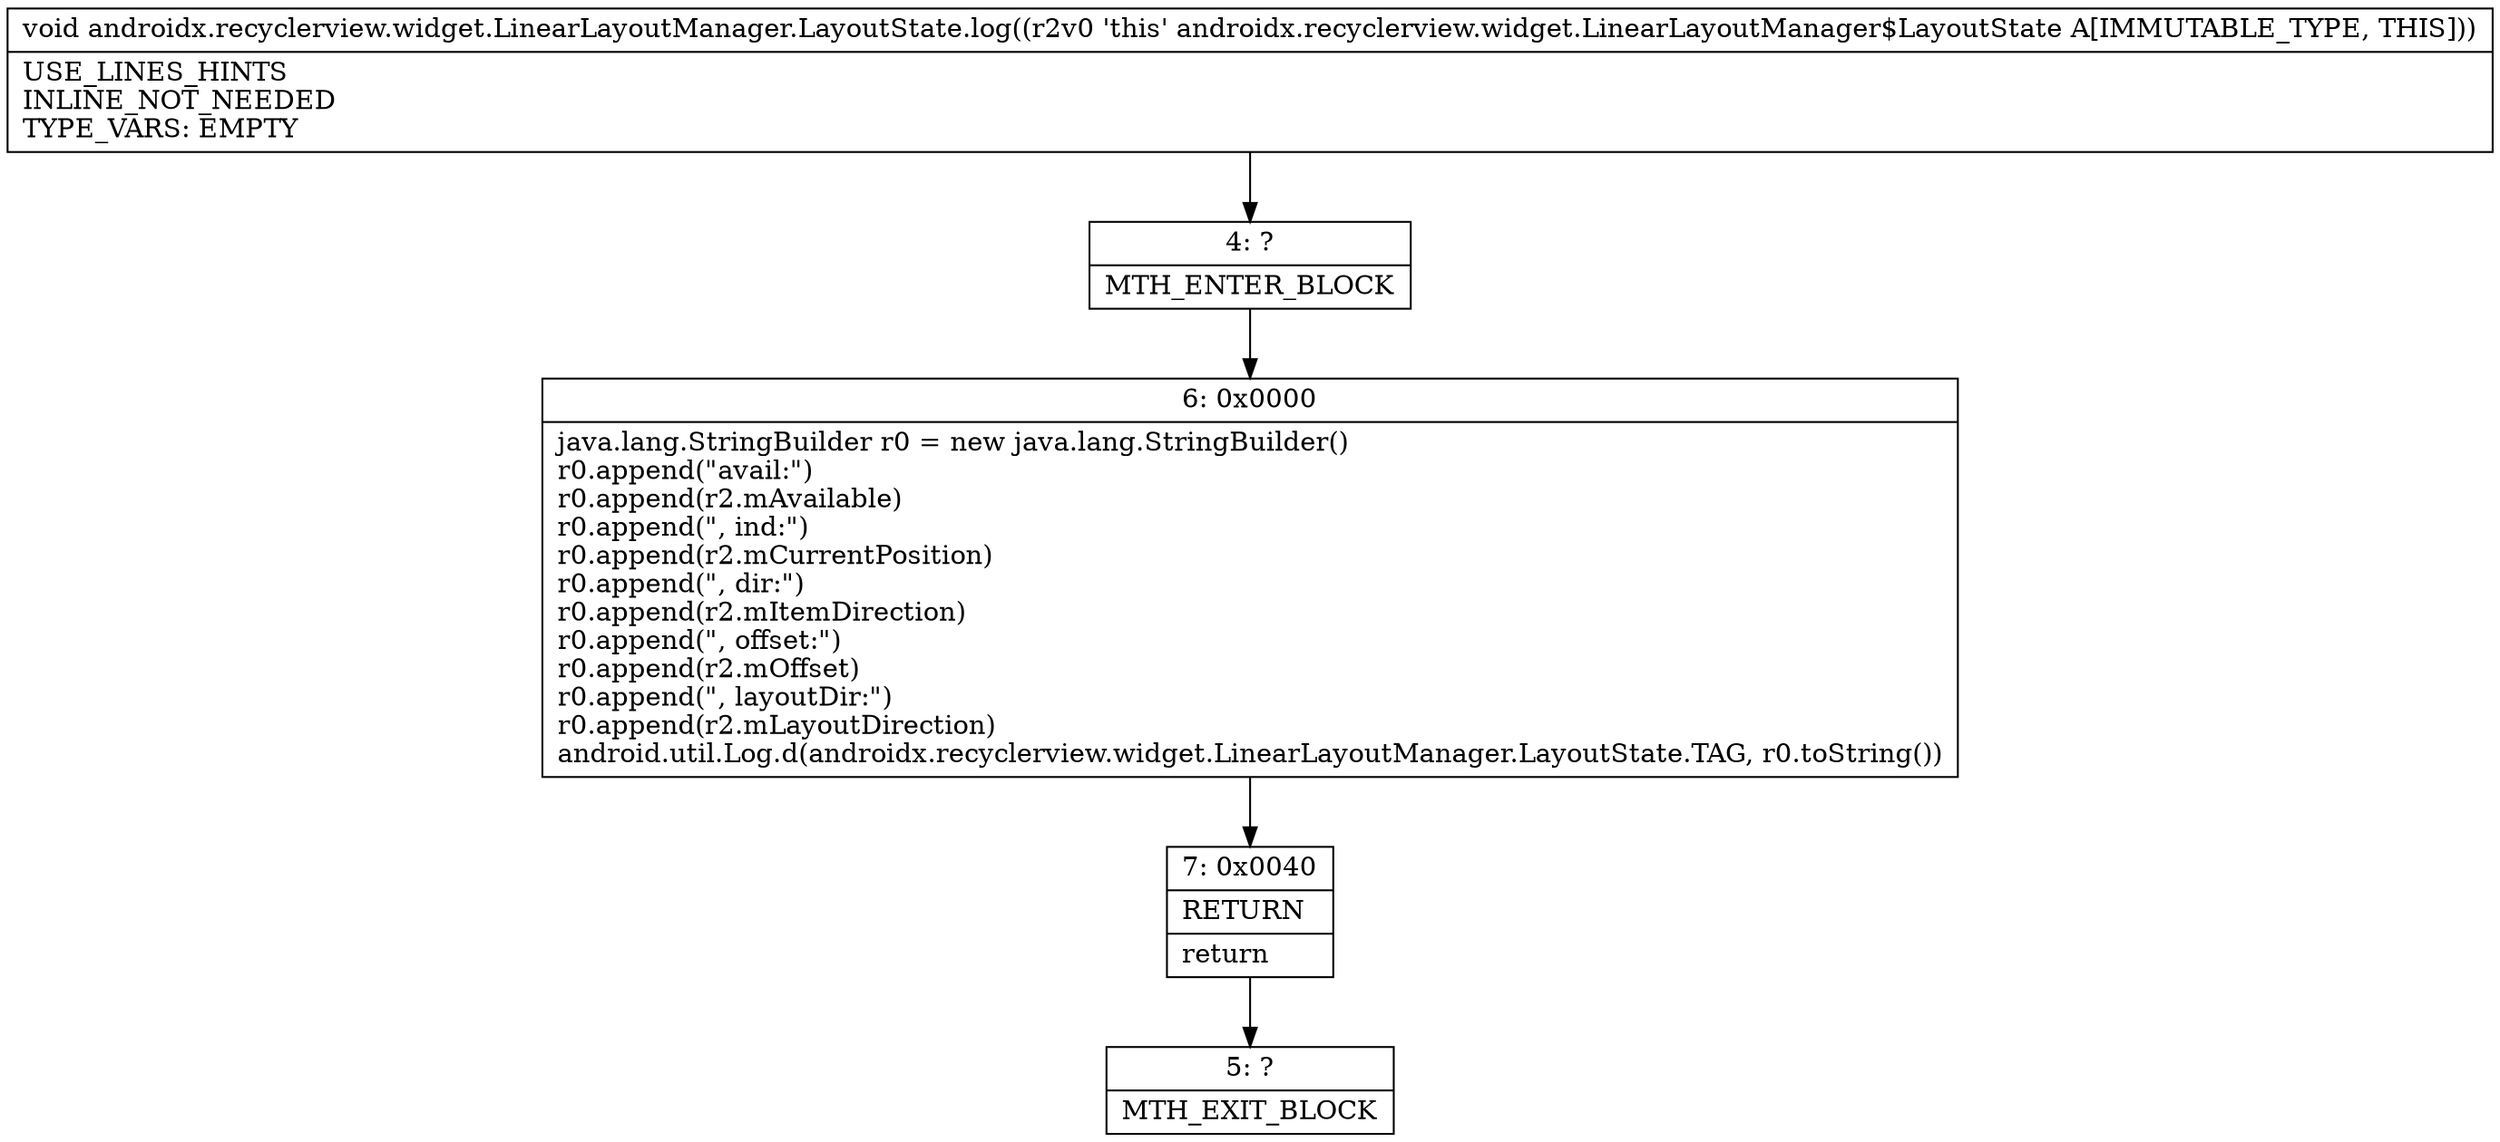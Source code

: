 digraph "CFG forandroidx.recyclerview.widget.LinearLayoutManager.LayoutState.log()V" {
Node_4 [shape=record,label="{4\:\ ?|MTH_ENTER_BLOCK\l}"];
Node_6 [shape=record,label="{6\:\ 0x0000|java.lang.StringBuilder r0 = new java.lang.StringBuilder()\lr0.append(\"avail:\")\lr0.append(r2.mAvailable)\lr0.append(\", ind:\")\lr0.append(r2.mCurrentPosition)\lr0.append(\", dir:\")\lr0.append(r2.mItemDirection)\lr0.append(\", offset:\")\lr0.append(r2.mOffset)\lr0.append(\", layoutDir:\")\lr0.append(r2.mLayoutDirection)\landroid.util.Log.d(androidx.recyclerview.widget.LinearLayoutManager.LayoutState.TAG, r0.toString())\l}"];
Node_7 [shape=record,label="{7\:\ 0x0040|RETURN\l|return\l}"];
Node_5 [shape=record,label="{5\:\ ?|MTH_EXIT_BLOCK\l}"];
MethodNode[shape=record,label="{void androidx.recyclerview.widget.LinearLayoutManager.LayoutState.log((r2v0 'this' androidx.recyclerview.widget.LinearLayoutManager$LayoutState A[IMMUTABLE_TYPE, THIS]))  | USE_LINES_HINTS\lINLINE_NOT_NEEDED\lTYPE_VARS: EMPTY\l}"];
MethodNode -> Node_4;Node_4 -> Node_6;
Node_6 -> Node_7;
Node_7 -> Node_5;
}

